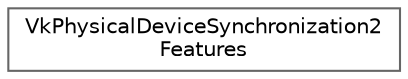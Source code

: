 digraph "类继承关系图"
{
 // LATEX_PDF_SIZE
  bgcolor="transparent";
  edge [fontname=Helvetica,fontsize=10,labelfontname=Helvetica,labelfontsize=10];
  node [fontname=Helvetica,fontsize=10,shape=box,height=0.2,width=0.4];
  rankdir="LR";
  Node0 [id="Node000000",label="VkPhysicalDeviceSynchronization2\lFeatures",height=0.2,width=0.4,color="grey40", fillcolor="white", style="filled",URL="$struct_vk_physical_device_synchronization2_features.html",tooltip=" "];
}
